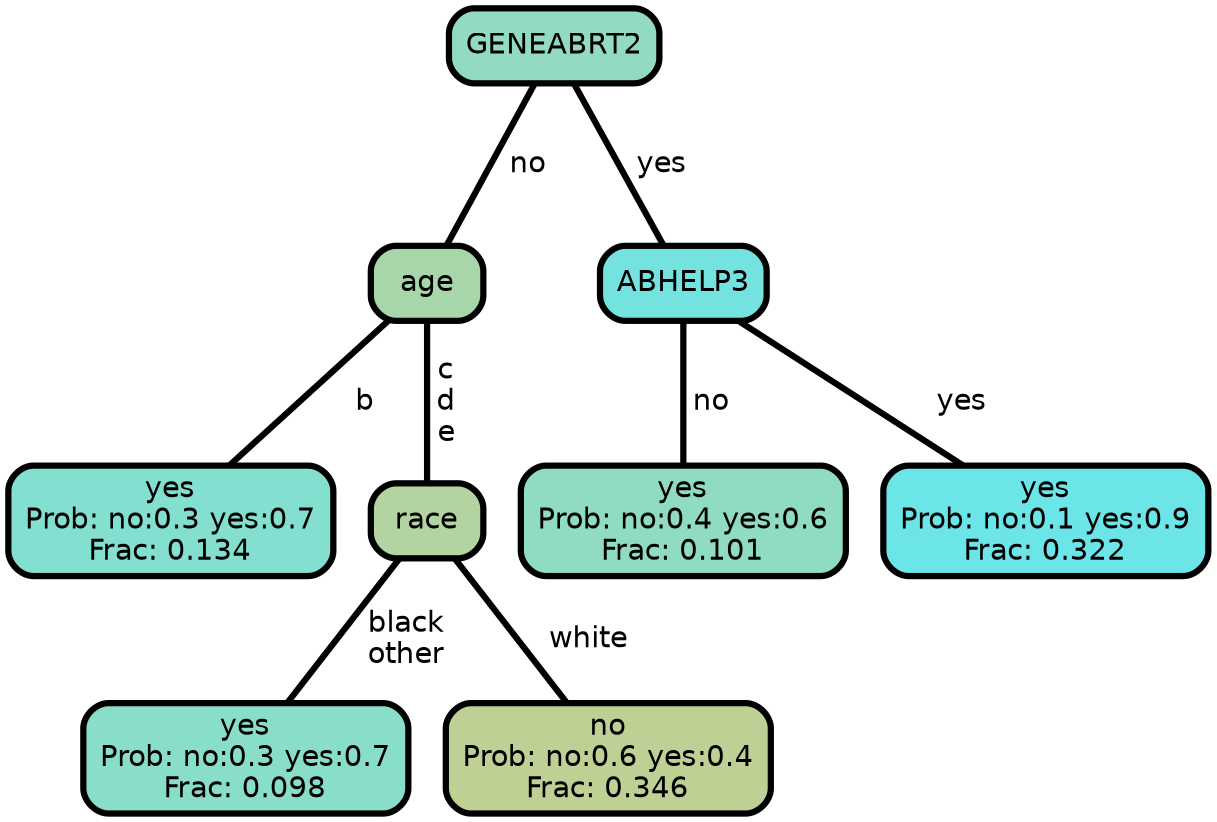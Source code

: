 graph Tree {
node [shape=box, style="filled, rounded",color="black",penwidth="3",fontcolor="black",                 fontname=helvetica] ;
graph [ranksep="0 equally", splines=straight,                 bgcolor=transparent, dpi=200] ;
edge [fontname=helvetica, color=black] ;
0 [label="yes
Prob: no:0.3 yes:0.7
Frac: 0.134", fillcolor="#83dfd0"] ;
1 [label="age", fillcolor="#a8d6ab"] ;
2 [label="yes
Prob: no:0.3 yes:0.7
Frac: 0.098", fillcolor="#89deca"] ;
3 [label="race", fillcolor="#b3d3a0"] ;
4 [label="no
Prob: no:0.6 yes:0.4
Frac: 0.346", fillcolor="#bfd094"] ;
5 [label="GENEABRT2", fillcolor="#92dbc1"] ;
6 [label="yes
Prob: no:0.4 yes:0.6
Frac: 0.101", fillcolor="#90dcc3"] ;
7 [label="ABHELP3", fillcolor="#74e3df"] ;
8 [label="yes
Prob: no:0.1 yes:0.9
Frac: 0.322", fillcolor="#6be5e8"] ;
1 -- 0 [label=" b",penwidth=3] ;
1 -- 3 [label=" c\n d\n e",penwidth=3] ;
3 -- 2 [label=" black\n other",penwidth=3] ;
3 -- 4 [label=" white",penwidth=3] ;
5 -- 1 [label=" no",penwidth=3] ;
5 -- 7 [label=" yes",penwidth=3] ;
7 -- 6 [label=" no",penwidth=3] ;
7 -- 8 [label=" yes",penwidth=3] ;
{rank = same;}}